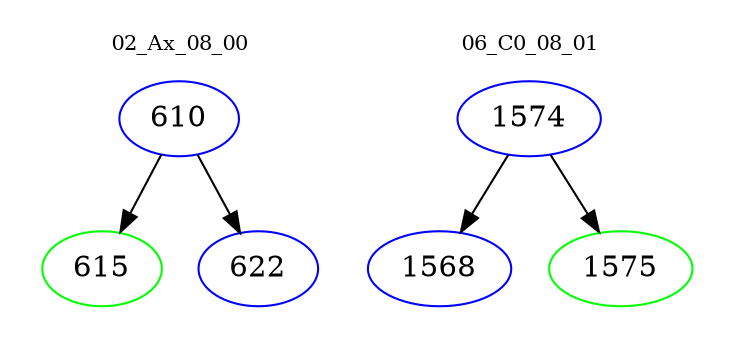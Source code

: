 digraph{
subgraph cluster_0 {
color = white
label = "02_Ax_08_00";
fontsize=10;
T0_610 [label="610", color="blue"]
T0_610 -> T0_615 [color="black"]
T0_615 [label="615", color="green"]
T0_610 -> T0_622 [color="black"]
T0_622 [label="622", color="blue"]
}
subgraph cluster_1 {
color = white
label = "06_C0_08_01";
fontsize=10;
T1_1574 [label="1574", color="blue"]
T1_1574 -> T1_1568 [color="black"]
T1_1568 [label="1568", color="blue"]
T1_1574 -> T1_1575 [color="black"]
T1_1575 [label="1575", color="green"]
}
}
